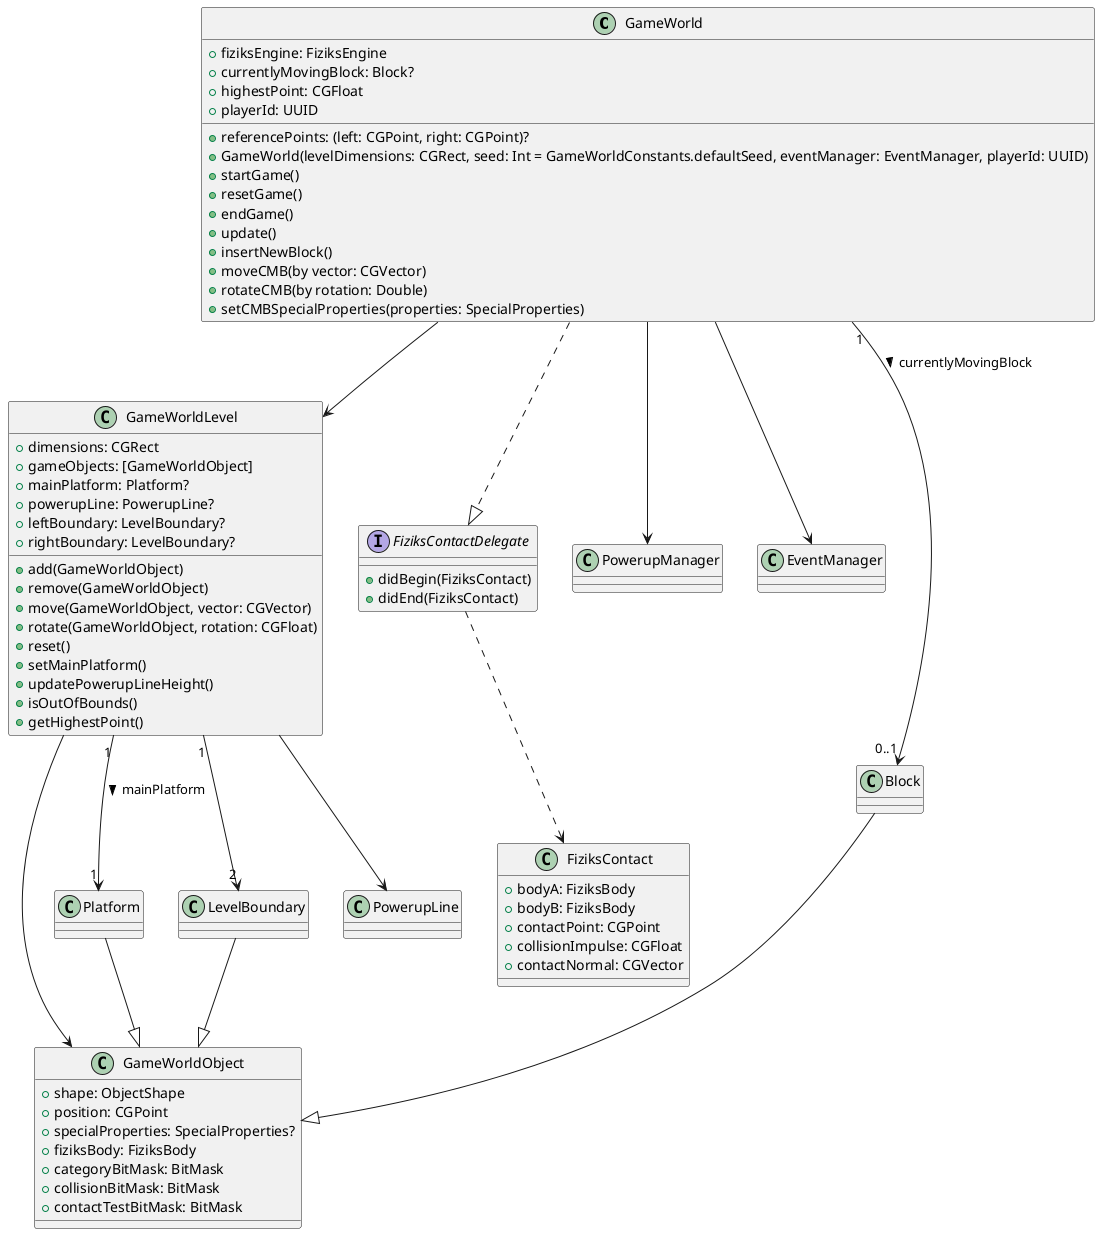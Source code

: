 @startuml
class GameWorld {
    + fiziksEngine: FiziksEngine
    + currentlyMovingBlock: Block?
    + highestPoint: CGFloat
    + referencePoints: (left: CGPoint, right: CGPoint)?
    + playerId: UUID
    + GameWorld(levelDimensions: CGRect, seed: Int = GameWorldConstants.defaultSeed, eventManager: EventManager, playerId: UUID)
    + startGame()
    + resetGame()
    + endGame()
    + update()
    + insertNewBlock()
    + moveCMB(by vector: CGVector)
    + rotateCMB(by rotation: Double)
    + setCMBSpecialProperties(properties: SpecialProperties)
}

class GameWorldObject {
    + shape: ObjectShape
    + position: CGPoint
    + specialProperties: SpecialProperties?
    + fiziksBody: FiziksBody
    + categoryBitMask: BitMask
    + collisionBitMask: BitMask
    + contactTestBitMask: BitMask
}

class GameWorldLevel {
+ dimensions: CGRect
+ gameObjects: [GameWorldObject]
+ mainPlatform: Platform?
+ powerupLine: PowerupLine?
+ leftBoundary: LevelBoundary?
+ rightBoundary: LevelBoundary?
 + add(GameWorldObject)
 + remove(GameWorldObject)
 + move(GameWorldObject, vector: CGVector)
+ rotate(GameWorldObject, rotation: CGFloat)
+ reset()
+ setMainPlatform()
+ updatePowerupLineHeight()
+ isOutOfBounds()
+ getHighestPoint()
}

interface FiziksContactDelegate {
  + didBegin(FiziksContact)
  + didEnd(FiziksContact)
}

class FiziksContact {
+ bodyA: FiziksBody
+ bodyB: FiziksBody
+ contactPoint: CGPoint
+ collisionImpulse: CGFloat
+ contactNormal: CGVector
}

GameWorld --> GameWorldLevel
GameWorld --> PowerupManager
GameWorld --> EventManager
GameWorldLevel --> GameWorldObject
Platform --|> GameWorldObject
Block--|> GameWorldObject
LevelBoundary --|> GameWorldObject
GameWorld "1"-->"0..1" Block: currentlyMovingBlock >
GameWorldLevel "1"-->"2" LevelBoundary
GameWorldLevel "1"-->"1" Platform : mainPlatform >
GameWorldLevel --> PowerupLine
GameWorld ..|> FiziksContactDelegate
FiziksContactDelegate ..> FiziksContact
@enduml